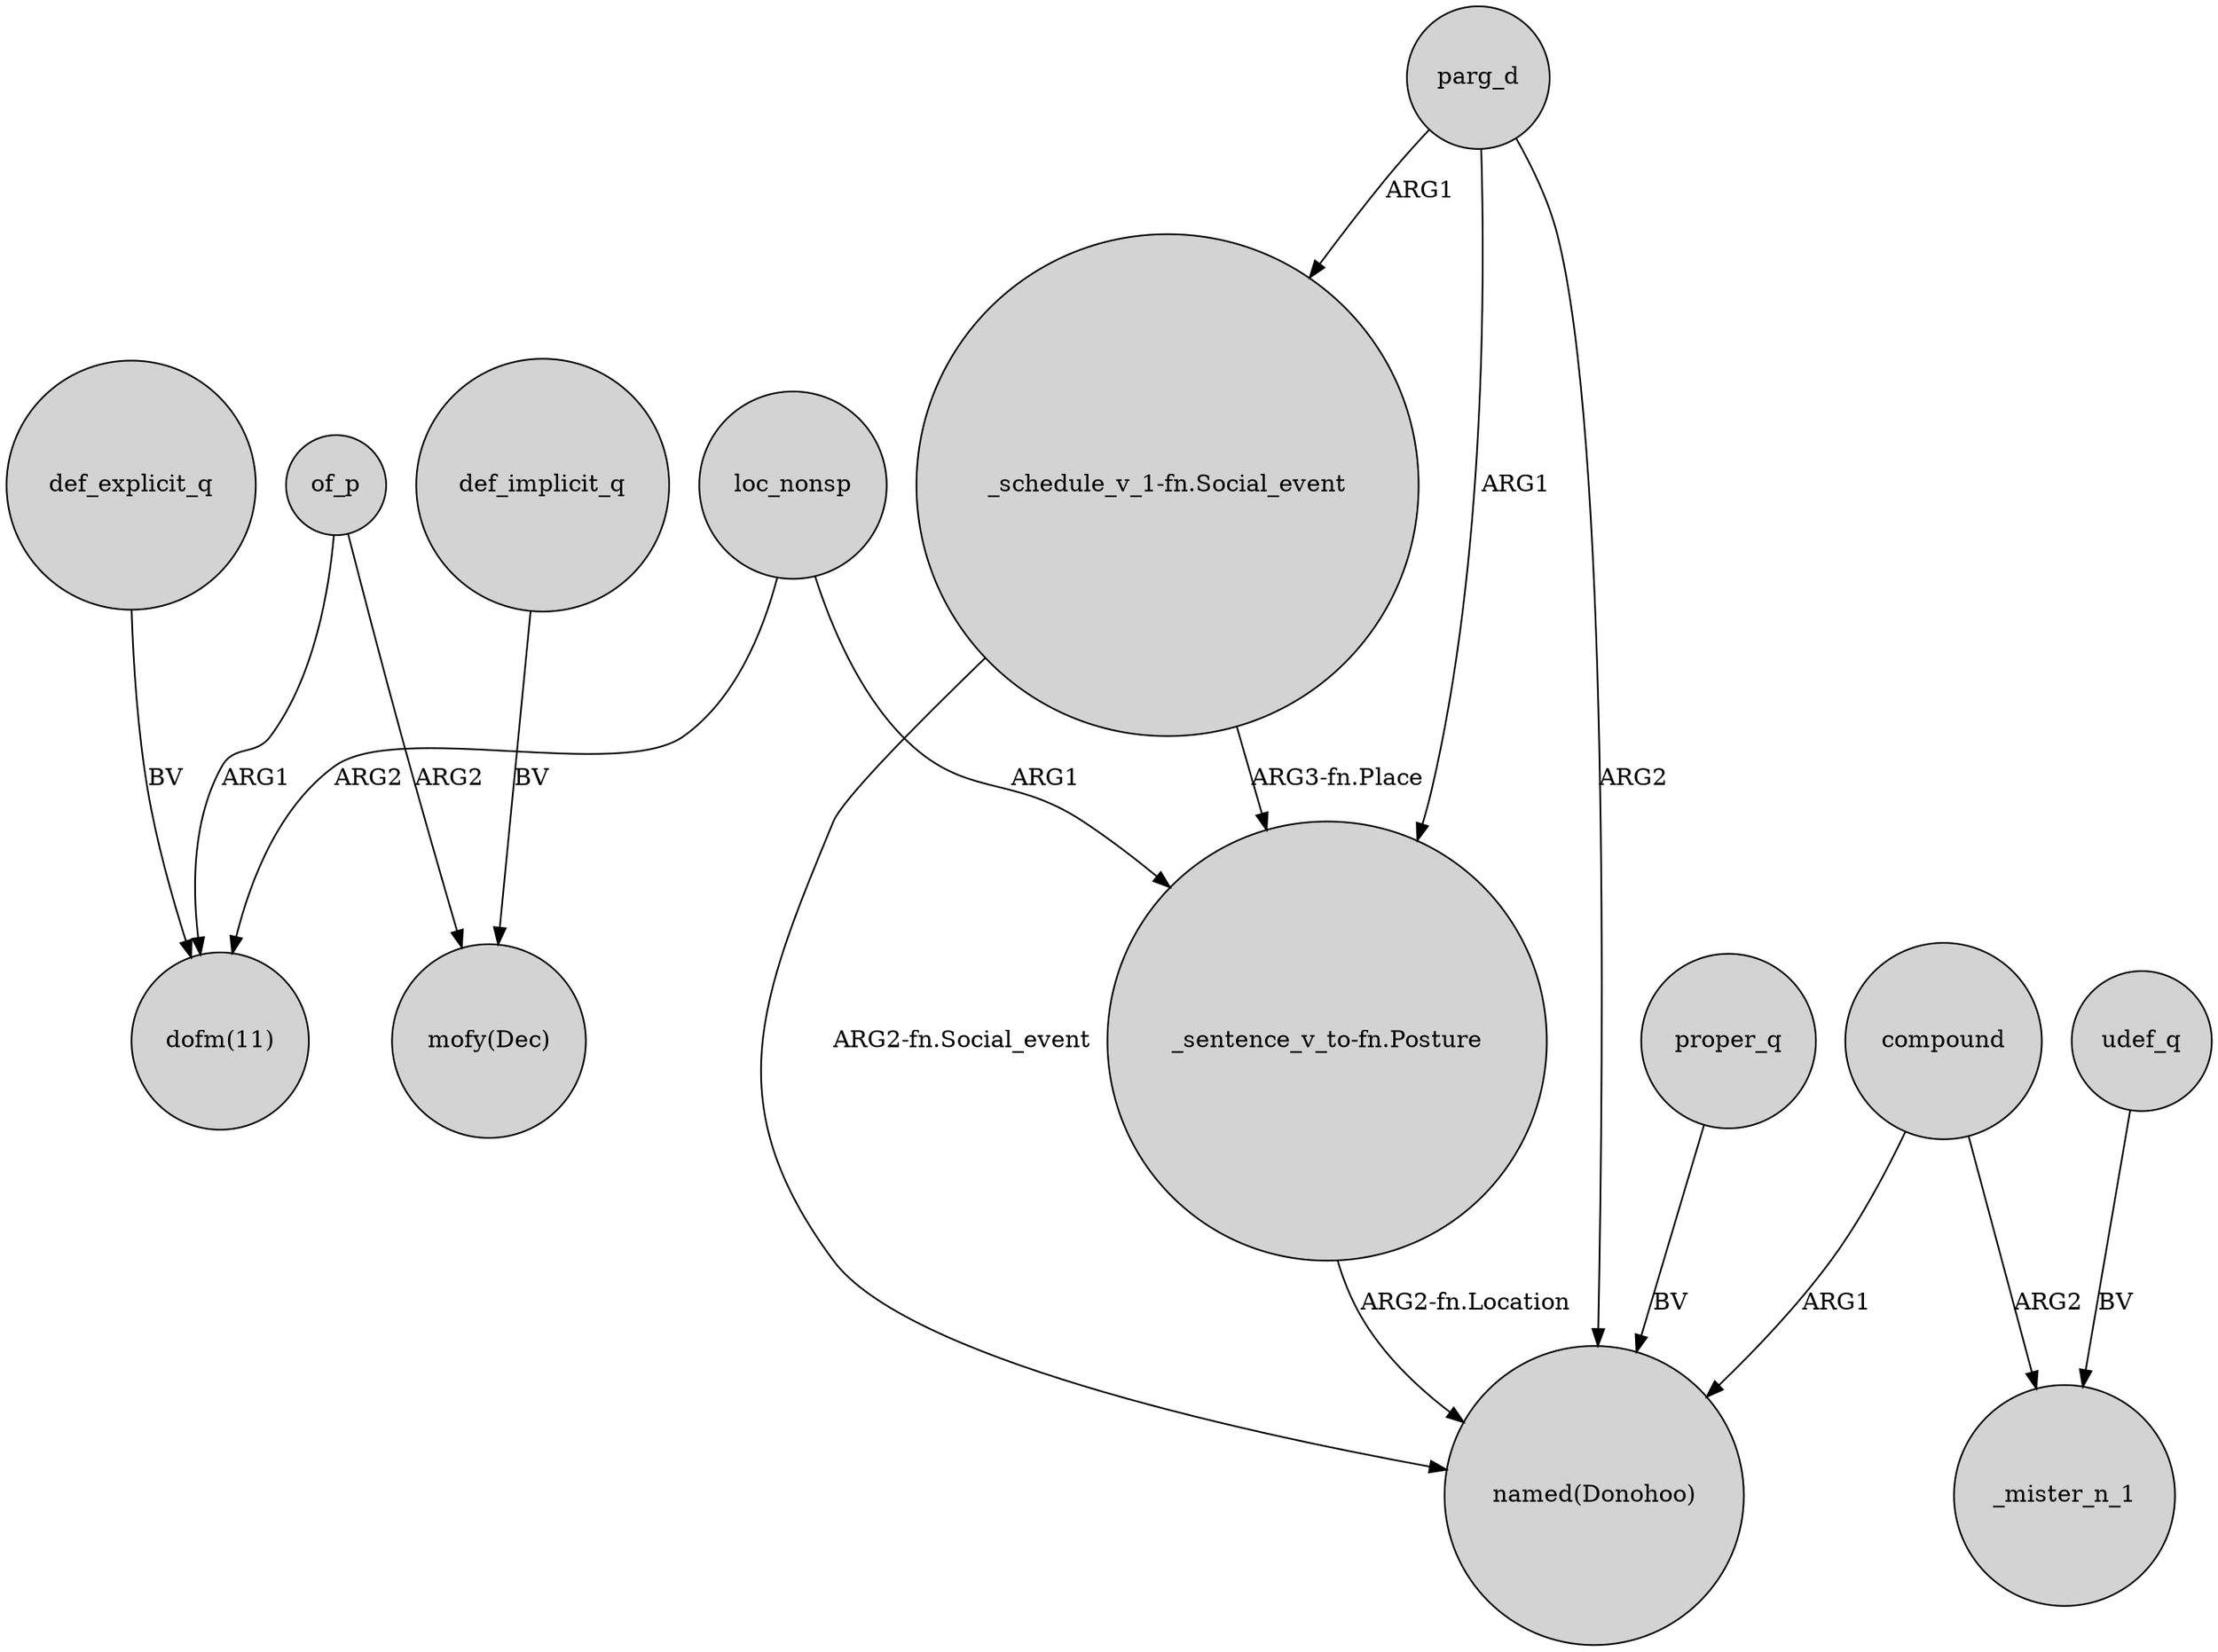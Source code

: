 digraph {
	node [shape=circle style=filled]
	of_p -> "dofm(11)" [label=ARG1]
	def_explicit_q -> "dofm(11)" [label=BV]
	def_implicit_q -> "mofy(Dec)" [label=BV]
	parg_d -> "_schedule_v_1-fn.Social_event" [label=ARG1]
	of_p -> "mofy(Dec)" [label=ARG2]
	"_schedule_v_1-fn.Social_event" -> "_sentence_v_to-fn.Posture" [label="ARG3-fn.Place"]
	compound -> _mister_n_1 [label=ARG2]
	udef_q -> _mister_n_1 [label=BV]
	compound -> "named(Donohoo)" [label=ARG1]
	parg_d -> "named(Donohoo)" [label=ARG2]
	loc_nonsp -> "_sentence_v_to-fn.Posture" [label=ARG1]
	"_schedule_v_1-fn.Social_event" -> "named(Donohoo)" [label="ARG2-fn.Social_event"]
	proper_q -> "named(Donohoo)" [label=BV]
	parg_d -> "_sentence_v_to-fn.Posture" [label=ARG1]
	loc_nonsp -> "dofm(11)" [label=ARG2]
	"_sentence_v_to-fn.Posture" -> "named(Donohoo)" [label="ARG2-fn.Location"]
}
